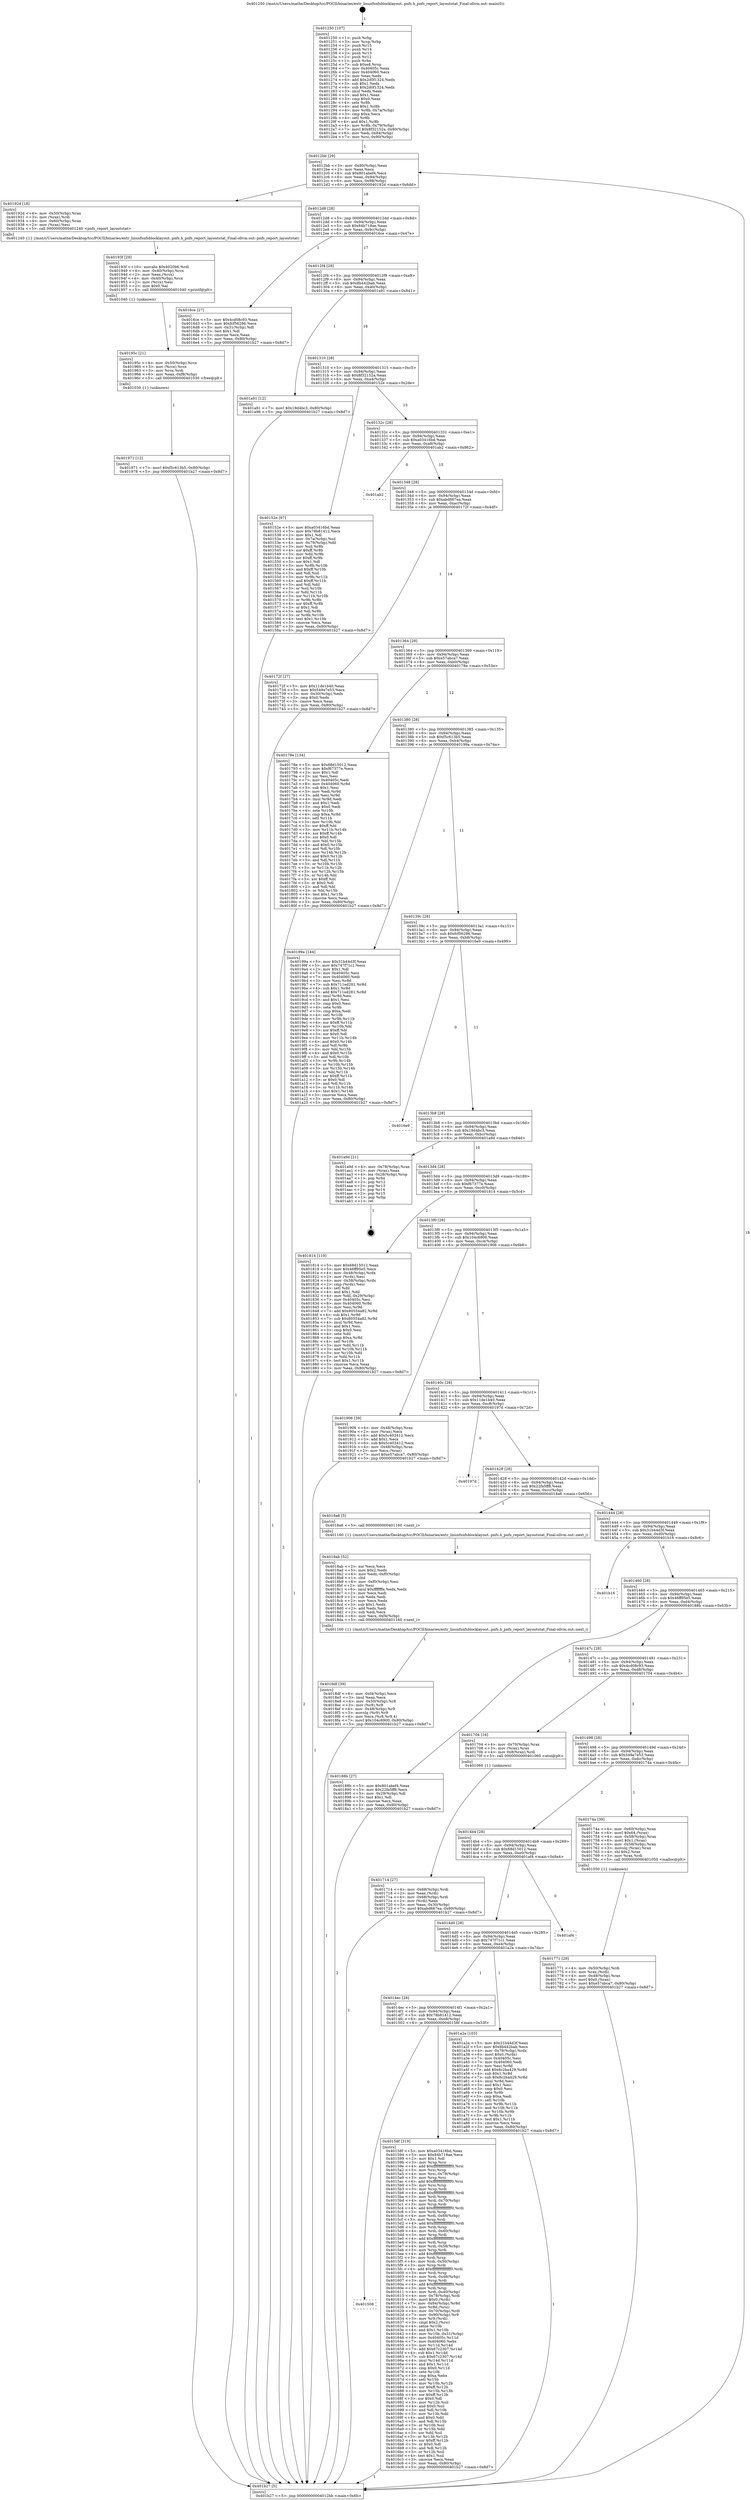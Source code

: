 digraph "0x401250" {
  label = "0x401250 (/mnt/c/Users/mathe/Desktop/tcc/POCII/binaries/extr_linuxfsnfsblocklayout..pnfs.h_pnfs_report_layoutstat_Final-ollvm.out::main(0))"
  labelloc = "t"
  node[shape=record]

  Entry [label="",width=0.3,height=0.3,shape=circle,fillcolor=black,style=filled]
  "0x4012bb" [label="{
     0x4012bb [29]\l
     | [instrs]\l
     &nbsp;&nbsp;0x4012bb \<+3\>: mov -0x80(%rbp),%eax\l
     &nbsp;&nbsp;0x4012be \<+2\>: mov %eax,%ecx\l
     &nbsp;&nbsp;0x4012c0 \<+6\>: sub $0x801abef4,%ecx\l
     &nbsp;&nbsp;0x4012c6 \<+6\>: mov %eax,-0x94(%rbp)\l
     &nbsp;&nbsp;0x4012cc \<+6\>: mov %ecx,-0x98(%rbp)\l
     &nbsp;&nbsp;0x4012d2 \<+6\>: je 000000000040192d \<main+0x6dd\>\l
  }"]
  "0x40192d" [label="{
     0x40192d [18]\l
     | [instrs]\l
     &nbsp;&nbsp;0x40192d \<+4\>: mov -0x50(%rbp),%rax\l
     &nbsp;&nbsp;0x401931 \<+3\>: mov (%rax),%rdi\l
     &nbsp;&nbsp;0x401934 \<+4\>: mov -0x60(%rbp),%rax\l
     &nbsp;&nbsp;0x401938 \<+2\>: mov (%rax),%esi\l
     &nbsp;&nbsp;0x40193a \<+5\>: call 0000000000401240 \<pnfs_report_layoutstat\>\l
     | [calls]\l
     &nbsp;&nbsp;0x401240 \{1\} (/mnt/c/Users/mathe/Desktop/tcc/POCII/binaries/extr_linuxfsnfsblocklayout..pnfs.h_pnfs_report_layoutstat_Final-ollvm.out::pnfs_report_layoutstat)\l
  }"]
  "0x4012d8" [label="{
     0x4012d8 [28]\l
     | [instrs]\l
     &nbsp;&nbsp;0x4012d8 \<+5\>: jmp 00000000004012dd \<main+0x8d\>\l
     &nbsp;&nbsp;0x4012dd \<+6\>: mov -0x94(%rbp),%eax\l
     &nbsp;&nbsp;0x4012e3 \<+5\>: sub $0x84b718ae,%eax\l
     &nbsp;&nbsp;0x4012e8 \<+6\>: mov %eax,-0x9c(%rbp)\l
     &nbsp;&nbsp;0x4012ee \<+6\>: je 00000000004016ce \<main+0x47e\>\l
  }"]
  Exit [label="",width=0.3,height=0.3,shape=circle,fillcolor=black,style=filled,peripheries=2]
  "0x4016ce" [label="{
     0x4016ce [27]\l
     | [instrs]\l
     &nbsp;&nbsp;0x4016ce \<+5\>: mov $0x4cd08c93,%eax\l
     &nbsp;&nbsp;0x4016d3 \<+5\>: mov $0xfcf56286,%ecx\l
     &nbsp;&nbsp;0x4016d8 \<+3\>: mov -0x31(%rbp),%dl\l
     &nbsp;&nbsp;0x4016db \<+3\>: test $0x1,%dl\l
     &nbsp;&nbsp;0x4016de \<+3\>: cmovne %ecx,%eax\l
     &nbsp;&nbsp;0x4016e1 \<+3\>: mov %eax,-0x80(%rbp)\l
     &nbsp;&nbsp;0x4016e4 \<+5\>: jmp 0000000000401b27 \<main+0x8d7\>\l
  }"]
  "0x4012f4" [label="{
     0x4012f4 [28]\l
     | [instrs]\l
     &nbsp;&nbsp;0x4012f4 \<+5\>: jmp 00000000004012f9 \<main+0xa9\>\l
     &nbsp;&nbsp;0x4012f9 \<+6\>: mov -0x94(%rbp),%eax\l
     &nbsp;&nbsp;0x4012ff \<+5\>: sub $0x8b442bab,%eax\l
     &nbsp;&nbsp;0x401304 \<+6\>: mov %eax,-0xa0(%rbp)\l
     &nbsp;&nbsp;0x40130a \<+6\>: je 0000000000401a91 \<main+0x841\>\l
  }"]
  "0x401971" [label="{
     0x401971 [12]\l
     | [instrs]\l
     &nbsp;&nbsp;0x401971 \<+7\>: movl $0xf5c613b5,-0x80(%rbp)\l
     &nbsp;&nbsp;0x401978 \<+5\>: jmp 0000000000401b27 \<main+0x8d7\>\l
  }"]
  "0x401a91" [label="{
     0x401a91 [12]\l
     | [instrs]\l
     &nbsp;&nbsp;0x401a91 \<+7\>: movl $0x19d4bc3,-0x80(%rbp)\l
     &nbsp;&nbsp;0x401a98 \<+5\>: jmp 0000000000401b27 \<main+0x8d7\>\l
  }"]
  "0x401310" [label="{
     0x401310 [28]\l
     | [instrs]\l
     &nbsp;&nbsp;0x401310 \<+5\>: jmp 0000000000401315 \<main+0xc5\>\l
     &nbsp;&nbsp;0x401315 \<+6\>: mov -0x94(%rbp),%eax\l
     &nbsp;&nbsp;0x40131b \<+5\>: sub $0x8f32152a,%eax\l
     &nbsp;&nbsp;0x401320 \<+6\>: mov %eax,-0xa4(%rbp)\l
     &nbsp;&nbsp;0x401326 \<+6\>: je 000000000040152e \<main+0x2de\>\l
  }"]
  "0x40195c" [label="{
     0x40195c [21]\l
     | [instrs]\l
     &nbsp;&nbsp;0x40195c \<+4\>: mov -0x50(%rbp),%rcx\l
     &nbsp;&nbsp;0x401960 \<+3\>: mov (%rcx),%rcx\l
     &nbsp;&nbsp;0x401963 \<+3\>: mov %rcx,%rdi\l
     &nbsp;&nbsp;0x401966 \<+6\>: mov %eax,-0xf8(%rbp)\l
     &nbsp;&nbsp;0x40196c \<+5\>: call 0000000000401030 \<free@plt\>\l
     | [calls]\l
     &nbsp;&nbsp;0x401030 \{1\} (unknown)\l
  }"]
  "0x40152e" [label="{
     0x40152e [97]\l
     | [instrs]\l
     &nbsp;&nbsp;0x40152e \<+5\>: mov $0xa03416bd,%eax\l
     &nbsp;&nbsp;0x401533 \<+5\>: mov $0x78b81412,%ecx\l
     &nbsp;&nbsp;0x401538 \<+2\>: mov $0x1,%dl\l
     &nbsp;&nbsp;0x40153a \<+4\>: mov -0x7a(%rbp),%sil\l
     &nbsp;&nbsp;0x40153e \<+4\>: mov -0x79(%rbp),%dil\l
     &nbsp;&nbsp;0x401542 \<+3\>: mov %sil,%r8b\l
     &nbsp;&nbsp;0x401545 \<+4\>: xor $0xff,%r8b\l
     &nbsp;&nbsp;0x401549 \<+3\>: mov %dil,%r9b\l
     &nbsp;&nbsp;0x40154c \<+4\>: xor $0xff,%r9b\l
     &nbsp;&nbsp;0x401550 \<+3\>: xor $0x1,%dl\l
     &nbsp;&nbsp;0x401553 \<+3\>: mov %r8b,%r10b\l
     &nbsp;&nbsp;0x401556 \<+4\>: and $0xff,%r10b\l
     &nbsp;&nbsp;0x40155a \<+3\>: and %dl,%sil\l
     &nbsp;&nbsp;0x40155d \<+3\>: mov %r9b,%r11b\l
     &nbsp;&nbsp;0x401560 \<+4\>: and $0xff,%r11b\l
     &nbsp;&nbsp;0x401564 \<+3\>: and %dl,%dil\l
     &nbsp;&nbsp;0x401567 \<+3\>: or %sil,%r10b\l
     &nbsp;&nbsp;0x40156a \<+3\>: or %dil,%r11b\l
     &nbsp;&nbsp;0x40156d \<+3\>: xor %r11b,%r10b\l
     &nbsp;&nbsp;0x401570 \<+3\>: or %r9b,%r8b\l
     &nbsp;&nbsp;0x401573 \<+4\>: xor $0xff,%r8b\l
     &nbsp;&nbsp;0x401577 \<+3\>: or $0x1,%dl\l
     &nbsp;&nbsp;0x40157a \<+3\>: and %dl,%r8b\l
     &nbsp;&nbsp;0x40157d \<+3\>: or %r8b,%r10b\l
     &nbsp;&nbsp;0x401580 \<+4\>: test $0x1,%r10b\l
     &nbsp;&nbsp;0x401584 \<+3\>: cmovne %ecx,%eax\l
     &nbsp;&nbsp;0x401587 \<+3\>: mov %eax,-0x80(%rbp)\l
     &nbsp;&nbsp;0x40158a \<+5\>: jmp 0000000000401b27 \<main+0x8d7\>\l
  }"]
  "0x40132c" [label="{
     0x40132c [28]\l
     | [instrs]\l
     &nbsp;&nbsp;0x40132c \<+5\>: jmp 0000000000401331 \<main+0xe1\>\l
     &nbsp;&nbsp;0x401331 \<+6\>: mov -0x94(%rbp),%eax\l
     &nbsp;&nbsp;0x401337 \<+5\>: sub $0xa03416bd,%eax\l
     &nbsp;&nbsp;0x40133c \<+6\>: mov %eax,-0xa8(%rbp)\l
     &nbsp;&nbsp;0x401342 \<+6\>: je 0000000000401ab2 \<main+0x862\>\l
  }"]
  "0x401b27" [label="{
     0x401b27 [5]\l
     | [instrs]\l
     &nbsp;&nbsp;0x401b27 \<+5\>: jmp 00000000004012bb \<main+0x6b\>\l
  }"]
  "0x401250" [label="{
     0x401250 [107]\l
     | [instrs]\l
     &nbsp;&nbsp;0x401250 \<+1\>: push %rbp\l
     &nbsp;&nbsp;0x401251 \<+3\>: mov %rsp,%rbp\l
     &nbsp;&nbsp;0x401254 \<+2\>: push %r15\l
     &nbsp;&nbsp;0x401256 \<+2\>: push %r14\l
     &nbsp;&nbsp;0x401258 \<+2\>: push %r13\l
     &nbsp;&nbsp;0x40125a \<+2\>: push %r12\l
     &nbsp;&nbsp;0x40125c \<+1\>: push %rbx\l
     &nbsp;&nbsp;0x40125d \<+7\>: sub $0xe8,%rsp\l
     &nbsp;&nbsp;0x401264 \<+7\>: mov 0x40405c,%eax\l
     &nbsp;&nbsp;0x40126b \<+7\>: mov 0x404060,%ecx\l
     &nbsp;&nbsp;0x401272 \<+2\>: mov %eax,%edx\l
     &nbsp;&nbsp;0x401274 \<+6\>: add $0x2d0f1324,%edx\l
     &nbsp;&nbsp;0x40127a \<+3\>: sub $0x1,%edx\l
     &nbsp;&nbsp;0x40127d \<+6\>: sub $0x2d0f1324,%edx\l
     &nbsp;&nbsp;0x401283 \<+3\>: imul %edx,%eax\l
     &nbsp;&nbsp;0x401286 \<+3\>: and $0x1,%eax\l
     &nbsp;&nbsp;0x401289 \<+3\>: cmp $0x0,%eax\l
     &nbsp;&nbsp;0x40128c \<+4\>: sete %r8b\l
     &nbsp;&nbsp;0x401290 \<+4\>: and $0x1,%r8b\l
     &nbsp;&nbsp;0x401294 \<+4\>: mov %r8b,-0x7a(%rbp)\l
     &nbsp;&nbsp;0x401298 \<+3\>: cmp $0xa,%ecx\l
     &nbsp;&nbsp;0x40129b \<+4\>: setl %r8b\l
     &nbsp;&nbsp;0x40129f \<+4\>: and $0x1,%r8b\l
     &nbsp;&nbsp;0x4012a3 \<+4\>: mov %r8b,-0x79(%rbp)\l
     &nbsp;&nbsp;0x4012a7 \<+7\>: movl $0x8f32152a,-0x80(%rbp)\l
     &nbsp;&nbsp;0x4012ae \<+6\>: mov %edi,-0x84(%rbp)\l
     &nbsp;&nbsp;0x4012b4 \<+7\>: mov %rsi,-0x90(%rbp)\l
  }"]
  "0x40193f" [label="{
     0x40193f [29]\l
     | [instrs]\l
     &nbsp;&nbsp;0x40193f \<+10\>: movabs $0x4020b6,%rdi\l
     &nbsp;&nbsp;0x401949 \<+4\>: mov -0x40(%rbp),%rcx\l
     &nbsp;&nbsp;0x40194d \<+2\>: mov %eax,(%rcx)\l
     &nbsp;&nbsp;0x40194f \<+4\>: mov -0x40(%rbp),%rcx\l
     &nbsp;&nbsp;0x401953 \<+2\>: mov (%rcx),%esi\l
     &nbsp;&nbsp;0x401955 \<+2\>: mov $0x0,%al\l
     &nbsp;&nbsp;0x401957 \<+5\>: call 0000000000401040 \<printf@plt\>\l
     | [calls]\l
     &nbsp;&nbsp;0x401040 \{1\} (unknown)\l
  }"]
  "0x401ab2" [label="{
     0x401ab2\l
  }", style=dashed]
  "0x401348" [label="{
     0x401348 [28]\l
     | [instrs]\l
     &nbsp;&nbsp;0x401348 \<+5\>: jmp 000000000040134d \<main+0xfd\>\l
     &nbsp;&nbsp;0x40134d \<+6\>: mov -0x94(%rbp),%eax\l
     &nbsp;&nbsp;0x401353 \<+5\>: sub $0xabd667ea,%eax\l
     &nbsp;&nbsp;0x401358 \<+6\>: mov %eax,-0xac(%rbp)\l
     &nbsp;&nbsp;0x40135e \<+6\>: je 000000000040172f \<main+0x4df\>\l
  }"]
  "0x4018df" [label="{
     0x4018df [39]\l
     | [instrs]\l
     &nbsp;&nbsp;0x4018df \<+6\>: mov -0xf4(%rbp),%ecx\l
     &nbsp;&nbsp;0x4018e5 \<+3\>: imul %eax,%ecx\l
     &nbsp;&nbsp;0x4018e8 \<+4\>: mov -0x50(%rbp),%r8\l
     &nbsp;&nbsp;0x4018ec \<+3\>: mov (%r8),%r8\l
     &nbsp;&nbsp;0x4018ef \<+4\>: mov -0x48(%rbp),%r9\l
     &nbsp;&nbsp;0x4018f3 \<+3\>: movslq (%r9),%r9\l
     &nbsp;&nbsp;0x4018f6 \<+4\>: mov %ecx,(%r8,%r9,4)\l
     &nbsp;&nbsp;0x4018fa \<+7\>: movl $0x104c6900,-0x80(%rbp)\l
     &nbsp;&nbsp;0x401901 \<+5\>: jmp 0000000000401b27 \<main+0x8d7\>\l
  }"]
  "0x40172f" [label="{
     0x40172f [27]\l
     | [instrs]\l
     &nbsp;&nbsp;0x40172f \<+5\>: mov $0x11de1b40,%eax\l
     &nbsp;&nbsp;0x401734 \<+5\>: mov $0x549a7e53,%ecx\l
     &nbsp;&nbsp;0x401739 \<+3\>: mov -0x30(%rbp),%edx\l
     &nbsp;&nbsp;0x40173c \<+3\>: cmp $0x0,%edx\l
     &nbsp;&nbsp;0x40173f \<+3\>: cmove %ecx,%eax\l
     &nbsp;&nbsp;0x401742 \<+3\>: mov %eax,-0x80(%rbp)\l
     &nbsp;&nbsp;0x401745 \<+5\>: jmp 0000000000401b27 \<main+0x8d7\>\l
  }"]
  "0x401364" [label="{
     0x401364 [28]\l
     | [instrs]\l
     &nbsp;&nbsp;0x401364 \<+5\>: jmp 0000000000401369 \<main+0x119\>\l
     &nbsp;&nbsp;0x401369 \<+6\>: mov -0x94(%rbp),%eax\l
     &nbsp;&nbsp;0x40136f \<+5\>: sub $0xe57abca7,%eax\l
     &nbsp;&nbsp;0x401374 \<+6\>: mov %eax,-0xb0(%rbp)\l
     &nbsp;&nbsp;0x40137a \<+6\>: je 000000000040178e \<main+0x53e\>\l
  }"]
  "0x4018ab" [label="{
     0x4018ab [52]\l
     | [instrs]\l
     &nbsp;&nbsp;0x4018ab \<+2\>: xor %ecx,%ecx\l
     &nbsp;&nbsp;0x4018ad \<+5\>: mov $0x2,%edx\l
     &nbsp;&nbsp;0x4018b2 \<+6\>: mov %edx,-0xf0(%rbp)\l
     &nbsp;&nbsp;0x4018b8 \<+1\>: cltd\l
     &nbsp;&nbsp;0x4018b9 \<+6\>: mov -0xf0(%rbp),%esi\l
     &nbsp;&nbsp;0x4018bf \<+2\>: idiv %esi\l
     &nbsp;&nbsp;0x4018c1 \<+6\>: imul $0xfffffffe,%edx,%edx\l
     &nbsp;&nbsp;0x4018c7 \<+2\>: mov %ecx,%edi\l
     &nbsp;&nbsp;0x4018c9 \<+2\>: sub %edx,%edi\l
     &nbsp;&nbsp;0x4018cb \<+2\>: mov %ecx,%edx\l
     &nbsp;&nbsp;0x4018cd \<+3\>: sub $0x1,%edx\l
     &nbsp;&nbsp;0x4018d0 \<+2\>: add %edx,%edi\l
     &nbsp;&nbsp;0x4018d2 \<+2\>: sub %edi,%ecx\l
     &nbsp;&nbsp;0x4018d4 \<+6\>: mov %ecx,-0xf4(%rbp)\l
     &nbsp;&nbsp;0x4018da \<+5\>: call 0000000000401160 \<next_i\>\l
     | [calls]\l
     &nbsp;&nbsp;0x401160 \{1\} (/mnt/c/Users/mathe/Desktop/tcc/POCII/binaries/extr_linuxfsnfsblocklayout..pnfs.h_pnfs_report_layoutstat_Final-ollvm.out::next_i)\l
  }"]
  "0x40178e" [label="{
     0x40178e [134]\l
     | [instrs]\l
     &nbsp;&nbsp;0x40178e \<+5\>: mov $0x68d15012,%eax\l
     &nbsp;&nbsp;0x401793 \<+5\>: mov $0xf67377e,%ecx\l
     &nbsp;&nbsp;0x401798 \<+2\>: mov $0x1,%dl\l
     &nbsp;&nbsp;0x40179a \<+2\>: xor %esi,%esi\l
     &nbsp;&nbsp;0x40179c \<+7\>: mov 0x40405c,%edi\l
     &nbsp;&nbsp;0x4017a3 \<+8\>: mov 0x404060,%r8d\l
     &nbsp;&nbsp;0x4017ab \<+3\>: sub $0x1,%esi\l
     &nbsp;&nbsp;0x4017ae \<+3\>: mov %edi,%r9d\l
     &nbsp;&nbsp;0x4017b1 \<+3\>: add %esi,%r9d\l
     &nbsp;&nbsp;0x4017b4 \<+4\>: imul %r9d,%edi\l
     &nbsp;&nbsp;0x4017b8 \<+3\>: and $0x1,%edi\l
     &nbsp;&nbsp;0x4017bb \<+3\>: cmp $0x0,%edi\l
     &nbsp;&nbsp;0x4017be \<+4\>: sete %r10b\l
     &nbsp;&nbsp;0x4017c2 \<+4\>: cmp $0xa,%r8d\l
     &nbsp;&nbsp;0x4017c6 \<+4\>: setl %r11b\l
     &nbsp;&nbsp;0x4017ca \<+3\>: mov %r10b,%bl\l
     &nbsp;&nbsp;0x4017cd \<+3\>: xor $0xff,%bl\l
     &nbsp;&nbsp;0x4017d0 \<+3\>: mov %r11b,%r14b\l
     &nbsp;&nbsp;0x4017d3 \<+4\>: xor $0xff,%r14b\l
     &nbsp;&nbsp;0x4017d7 \<+3\>: xor $0x0,%dl\l
     &nbsp;&nbsp;0x4017da \<+3\>: mov %bl,%r15b\l
     &nbsp;&nbsp;0x4017dd \<+4\>: and $0x0,%r15b\l
     &nbsp;&nbsp;0x4017e1 \<+3\>: and %dl,%r10b\l
     &nbsp;&nbsp;0x4017e4 \<+3\>: mov %r14b,%r12b\l
     &nbsp;&nbsp;0x4017e7 \<+4\>: and $0x0,%r12b\l
     &nbsp;&nbsp;0x4017eb \<+3\>: and %dl,%r11b\l
     &nbsp;&nbsp;0x4017ee \<+3\>: or %r10b,%r15b\l
     &nbsp;&nbsp;0x4017f1 \<+3\>: or %r11b,%r12b\l
     &nbsp;&nbsp;0x4017f4 \<+3\>: xor %r12b,%r15b\l
     &nbsp;&nbsp;0x4017f7 \<+3\>: or %r14b,%bl\l
     &nbsp;&nbsp;0x4017fa \<+3\>: xor $0xff,%bl\l
     &nbsp;&nbsp;0x4017fd \<+3\>: or $0x0,%dl\l
     &nbsp;&nbsp;0x401800 \<+2\>: and %dl,%bl\l
     &nbsp;&nbsp;0x401802 \<+3\>: or %bl,%r15b\l
     &nbsp;&nbsp;0x401805 \<+4\>: test $0x1,%r15b\l
     &nbsp;&nbsp;0x401809 \<+3\>: cmovne %ecx,%eax\l
     &nbsp;&nbsp;0x40180c \<+3\>: mov %eax,-0x80(%rbp)\l
     &nbsp;&nbsp;0x40180f \<+5\>: jmp 0000000000401b27 \<main+0x8d7\>\l
  }"]
  "0x401380" [label="{
     0x401380 [28]\l
     | [instrs]\l
     &nbsp;&nbsp;0x401380 \<+5\>: jmp 0000000000401385 \<main+0x135\>\l
     &nbsp;&nbsp;0x401385 \<+6\>: mov -0x94(%rbp),%eax\l
     &nbsp;&nbsp;0x40138b \<+5\>: sub $0xf5c613b5,%eax\l
     &nbsp;&nbsp;0x401390 \<+6\>: mov %eax,-0xb4(%rbp)\l
     &nbsp;&nbsp;0x401396 \<+6\>: je 000000000040199a \<main+0x74a\>\l
  }"]
  "0x401771" [label="{
     0x401771 [29]\l
     | [instrs]\l
     &nbsp;&nbsp;0x401771 \<+4\>: mov -0x50(%rbp),%rdi\l
     &nbsp;&nbsp;0x401775 \<+3\>: mov %rax,(%rdi)\l
     &nbsp;&nbsp;0x401778 \<+4\>: mov -0x48(%rbp),%rax\l
     &nbsp;&nbsp;0x40177c \<+6\>: movl $0x0,(%rax)\l
     &nbsp;&nbsp;0x401782 \<+7\>: movl $0xe57abca7,-0x80(%rbp)\l
     &nbsp;&nbsp;0x401789 \<+5\>: jmp 0000000000401b27 \<main+0x8d7\>\l
  }"]
  "0x40199a" [label="{
     0x40199a [144]\l
     | [instrs]\l
     &nbsp;&nbsp;0x40199a \<+5\>: mov $0x31b44d3f,%eax\l
     &nbsp;&nbsp;0x40199f \<+5\>: mov $0x747f71c1,%ecx\l
     &nbsp;&nbsp;0x4019a4 \<+2\>: mov $0x1,%dl\l
     &nbsp;&nbsp;0x4019a6 \<+7\>: mov 0x40405c,%esi\l
     &nbsp;&nbsp;0x4019ad \<+7\>: mov 0x404060,%edi\l
     &nbsp;&nbsp;0x4019b4 \<+3\>: mov %esi,%r8d\l
     &nbsp;&nbsp;0x4019b7 \<+7\>: sub $0x711ed281,%r8d\l
     &nbsp;&nbsp;0x4019be \<+4\>: sub $0x1,%r8d\l
     &nbsp;&nbsp;0x4019c2 \<+7\>: add $0x711ed281,%r8d\l
     &nbsp;&nbsp;0x4019c9 \<+4\>: imul %r8d,%esi\l
     &nbsp;&nbsp;0x4019cd \<+3\>: and $0x1,%esi\l
     &nbsp;&nbsp;0x4019d0 \<+3\>: cmp $0x0,%esi\l
     &nbsp;&nbsp;0x4019d3 \<+4\>: sete %r9b\l
     &nbsp;&nbsp;0x4019d7 \<+3\>: cmp $0xa,%edi\l
     &nbsp;&nbsp;0x4019da \<+4\>: setl %r10b\l
     &nbsp;&nbsp;0x4019de \<+3\>: mov %r9b,%r11b\l
     &nbsp;&nbsp;0x4019e1 \<+4\>: xor $0xff,%r11b\l
     &nbsp;&nbsp;0x4019e5 \<+3\>: mov %r10b,%bl\l
     &nbsp;&nbsp;0x4019e8 \<+3\>: xor $0xff,%bl\l
     &nbsp;&nbsp;0x4019eb \<+3\>: xor $0x0,%dl\l
     &nbsp;&nbsp;0x4019ee \<+3\>: mov %r11b,%r14b\l
     &nbsp;&nbsp;0x4019f1 \<+4\>: and $0x0,%r14b\l
     &nbsp;&nbsp;0x4019f5 \<+3\>: and %dl,%r9b\l
     &nbsp;&nbsp;0x4019f8 \<+3\>: mov %bl,%r15b\l
     &nbsp;&nbsp;0x4019fb \<+4\>: and $0x0,%r15b\l
     &nbsp;&nbsp;0x4019ff \<+3\>: and %dl,%r10b\l
     &nbsp;&nbsp;0x401a02 \<+3\>: or %r9b,%r14b\l
     &nbsp;&nbsp;0x401a05 \<+3\>: or %r10b,%r15b\l
     &nbsp;&nbsp;0x401a08 \<+3\>: xor %r15b,%r14b\l
     &nbsp;&nbsp;0x401a0b \<+3\>: or %bl,%r11b\l
     &nbsp;&nbsp;0x401a0e \<+4\>: xor $0xff,%r11b\l
     &nbsp;&nbsp;0x401a12 \<+3\>: or $0x0,%dl\l
     &nbsp;&nbsp;0x401a15 \<+3\>: and %dl,%r11b\l
     &nbsp;&nbsp;0x401a18 \<+3\>: or %r11b,%r14b\l
     &nbsp;&nbsp;0x401a1b \<+4\>: test $0x1,%r14b\l
     &nbsp;&nbsp;0x401a1f \<+3\>: cmovne %ecx,%eax\l
     &nbsp;&nbsp;0x401a22 \<+3\>: mov %eax,-0x80(%rbp)\l
     &nbsp;&nbsp;0x401a25 \<+5\>: jmp 0000000000401b27 \<main+0x8d7\>\l
  }"]
  "0x40139c" [label="{
     0x40139c [28]\l
     | [instrs]\l
     &nbsp;&nbsp;0x40139c \<+5\>: jmp 00000000004013a1 \<main+0x151\>\l
     &nbsp;&nbsp;0x4013a1 \<+6\>: mov -0x94(%rbp),%eax\l
     &nbsp;&nbsp;0x4013a7 \<+5\>: sub $0xfcf56286,%eax\l
     &nbsp;&nbsp;0x4013ac \<+6\>: mov %eax,-0xb8(%rbp)\l
     &nbsp;&nbsp;0x4013b2 \<+6\>: je 00000000004016e9 \<main+0x499\>\l
  }"]
  "0x401714" [label="{
     0x401714 [27]\l
     | [instrs]\l
     &nbsp;&nbsp;0x401714 \<+4\>: mov -0x68(%rbp),%rdi\l
     &nbsp;&nbsp;0x401718 \<+2\>: mov %eax,(%rdi)\l
     &nbsp;&nbsp;0x40171a \<+4\>: mov -0x68(%rbp),%rdi\l
     &nbsp;&nbsp;0x40171e \<+2\>: mov (%rdi),%eax\l
     &nbsp;&nbsp;0x401720 \<+3\>: mov %eax,-0x30(%rbp)\l
     &nbsp;&nbsp;0x401723 \<+7\>: movl $0xabd667ea,-0x80(%rbp)\l
     &nbsp;&nbsp;0x40172a \<+5\>: jmp 0000000000401b27 \<main+0x8d7\>\l
  }"]
  "0x4016e9" [label="{
     0x4016e9\l
  }", style=dashed]
  "0x4013b8" [label="{
     0x4013b8 [28]\l
     | [instrs]\l
     &nbsp;&nbsp;0x4013b8 \<+5\>: jmp 00000000004013bd \<main+0x16d\>\l
     &nbsp;&nbsp;0x4013bd \<+6\>: mov -0x94(%rbp),%eax\l
     &nbsp;&nbsp;0x4013c3 \<+5\>: sub $0x19d4bc3,%eax\l
     &nbsp;&nbsp;0x4013c8 \<+6\>: mov %eax,-0xbc(%rbp)\l
     &nbsp;&nbsp;0x4013ce \<+6\>: je 0000000000401a9d \<main+0x84d\>\l
  }"]
  "0x401508" [label="{
     0x401508\l
  }", style=dashed]
  "0x401a9d" [label="{
     0x401a9d [21]\l
     | [instrs]\l
     &nbsp;&nbsp;0x401a9d \<+4\>: mov -0x78(%rbp),%rax\l
     &nbsp;&nbsp;0x401aa1 \<+2\>: mov (%rax),%eax\l
     &nbsp;&nbsp;0x401aa3 \<+4\>: lea -0x28(%rbp),%rsp\l
     &nbsp;&nbsp;0x401aa7 \<+1\>: pop %rbx\l
     &nbsp;&nbsp;0x401aa8 \<+2\>: pop %r12\l
     &nbsp;&nbsp;0x401aaa \<+2\>: pop %r13\l
     &nbsp;&nbsp;0x401aac \<+2\>: pop %r14\l
     &nbsp;&nbsp;0x401aae \<+2\>: pop %r15\l
     &nbsp;&nbsp;0x401ab0 \<+1\>: pop %rbp\l
     &nbsp;&nbsp;0x401ab1 \<+1\>: ret\l
  }"]
  "0x4013d4" [label="{
     0x4013d4 [28]\l
     | [instrs]\l
     &nbsp;&nbsp;0x4013d4 \<+5\>: jmp 00000000004013d9 \<main+0x189\>\l
     &nbsp;&nbsp;0x4013d9 \<+6\>: mov -0x94(%rbp),%eax\l
     &nbsp;&nbsp;0x4013df \<+5\>: sub $0xf67377e,%eax\l
     &nbsp;&nbsp;0x4013e4 \<+6\>: mov %eax,-0xc0(%rbp)\l
     &nbsp;&nbsp;0x4013ea \<+6\>: je 0000000000401814 \<main+0x5c4\>\l
  }"]
  "0x40158f" [label="{
     0x40158f [319]\l
     | [instrs]\l
     &nbsp;&nbsp;0x40158f \<+5\>: mov $0xa03416bd,%eax\l
     &nbsp;&nbsp;0x401594 \<+5\>: mov $0x84b718ae,%ecx\l
     &nbsp;&nbsp;0x401599 \<+2\>: mov $0x1,%dl\l
     &nbsp;&nbsp;0x40159b \<+3\>: mov %rsp,%rsi\l
     &nbsp;&nbsp;0x40159e \<+4\>: add $0xfffffffffffffff0,%rsi\l
     &nbsp;&nbsp;0x4015a2 \<+3\>: mov %rsi,%rsp\l
     &nbsp;&nbsp;0x4015a5 \<+4\>: mov %rsi,-0x78(%rbp)\l
     &nbsp;&nbsp;0x4015a9 \<+3\>: mov %rsp,%rsi\l
     &nbsp;&nbsp;0x4015ac \<+4\>: add $0xfffffffffffffff0,%rsi\l
     &nbsp;&nbsp;0x4015b0 \<+3\>: mov %rsi,%rsp\l
     &nbsp;&nbsp;0x4015b3 \<+3\>: mov %rsp,%rdi\l
     &nbsp;&nbsp;0x4015b6 \<+4\>: add $0xfffffffffffffff0,%rdi\l
     &nbsp;&nbsp;0x4015ba \<+3\>: mov %rdi,%rsp\l
     &nbsp;&nbsp;0x4015bd \<+4\>: mov %rdi,-0x70(%rbp)\l
     &nbsp;&nbsp;0x4015c1 \<+3\>: mov %rsp,%rdi\l
     &nbsp;&nbsp;0x4015c4 \<+4\>: add $0xfffffffffffffff0,%rdi\l
     &nbsp;&nbsp;0x4015c8 \<+3\>: mov %rdi,%rsp\l
     &nbsp;&nbsp;0x4015cb \<+4\>: mov %rdi,-0x68(%rbp)\l
     &nbsp;&nbsp;0x4015cf \<+3\>: mov %rsp,%rdi\l
     &nbsp;&nbsp;0x4015d2 \<+4\>: add $0xfffffffffffffff0,%rdi\l
     &nbsp;&nbsp;0x4015d6 \<+3\>: mov %rdi,%rsp\l
     &nbsp;&nbsp;0x4015d9 \<+4\>: mov %rdi,-0x60(%rbp)\l
     &nbsp;&nbsp;0x4015dd \<+3\>: mov %rsp,%rdi\l
     &nbsp;&nbsp;0x4015e0 \<+4\>: add $0xfffffffffffffff0,%rdi\l
     &nbsp;&nbsp;0x4015e4 \<+3\>: mov %rdi,%rsp\l
     &nbsp;&nbsp;0x4015e7 \<+4\>: mov %rdi,-0x58(%rbp)\l
     &nbsp;&nbsp;0x4015eb \<+3\>: mov %rsp,%rdi\l
     &nbsp;&nbsp;0x4015ee \<+4\>: add $0xfffffffffffffff0,%rdi\l
     &nbsp;&nbsp;0x4015f2 \<+3\>: mov %rdi,%rsp\l
     &nbsp;&nbsp;0x4015f5 \<+4\>: mov %rdi,-0x50(%rbp)\l
     &nbsp;&nbsp;0x4015f9 \<+3\>: mov %rsp,%rdi\l
     &nbsp;&nbsp;0x4015fc \<+4\>: add $0xfffffffffffffff0,%rdi\l
     &nbsp;&nbsp;0x401600 \<+3\>: mov %rdi,%rsp\l
     &nbsp;&nbsp;0x401603 \<+4\>: mov %rdi,-0x48(%rbp)\l
     &nbsp;&nbsp;0x401607 \<+3\>: mov %rsp,%rdi\l
     &nbsp;&nbsp;0x40160a \<+4\>: add $0xfffffffffffffff0,%rdi\l
     &nbsp;&nbsp;0x40160e \<+3\>: mov %rdi,%rsp\l
     &nbsp;&nbsp;0x401611 \<+4\>: mov %rdi,-0x40(%rbp)\l
     &nbsp;&nbsp;0x401615 \<+4\>: mov -0x78(%rbp),%rdi\l
     &nbsp;&nbsp;0x401619 \<+6\>: movl $0x0,(%rdi)\l
     &nbsp;&nbsp;0x40161f \<+7\>: mov -0x84(%rbp),%r8d\l
     &nbsp;&nbsp;0x401626 \<+3\>: mov %r8d,(%rsi)\l
     &nbsp;&nbsp;0x401629 \<+4\>: mov -0x70(%rbp),%rdi\l
     &nbsp;&nbsp;0x40162d \<+7\>: mov -0x90(%rbp),%r9\l
     &nbsp;&nbsp;0x401634 \<+3\>: mov %r9,(%rdi)\l
     &nbsp;&nbsp;0x401637 \<+3\>: cmpl $0x2,(%rsi)\l
     &nbsp;&nbsp;0x40163a \<+4\>: setne %r10b\l
     &nbsp;&nbsp;0x40163e \<+4\>: and $0x1,%r10b\l
     &nbsp;&nbsp;0x401642 \<+4\>: mov %r10b,-0x31(%rbp)\l
     &nbsp;&nbsp;0x401646 \<+8\>: mov 0x40405c,%r11d\l
     &nbsp;&nbsp;0x40164e \<+7\>: mov 0x404060,%ebx\l
     &nbsp;&nbsp;0x401655 \<+3\>: mov %r11d,%r14d\l
     &nbsp;&nbsp;0x401658 \<+7\>: add $0x67c2307,%r14d\l
     &nbsp;&nbsp;0x40165f \<+4\>: sub $0x1,%r14d\l
     &nbsp;&nbsp;0x401663 \<+7\>: sub $0x67c2307,%r14d\l
     &nbsp;&nbsp;0x40166a \<+4\>: imul %r14d,%r11d\l
     &nbsp;&nbsp;0x40166e \<+4\>: and $0x1,%r11d\l
     &nbsp;&nbsp;0x401672 \<+4\>: cmp $0x0,%r11d\l
     &nbsp;&nbsp;0x401676 \<+4\>: sete %r10b\l
     &nbsp;&nbsp;0x40167a \<+3\>: cmp $0xa,%ebx\l
     &nbsp;&nbsp;0x40167d \<+4\>: setl %r15b\l
     &nbsp;&nbsp;0x401681 \<+3\>: mov %r10b,%r12b\l
     &nbsp;&nbsp;0x401684 \<+4\>: xor $0xff,%r12b\l
     &nbsp;&nbsp;0x401688 \<+3\>: mov %r15b,%r13b\l
     &nbsp;&nbsp;0x40168b \<+4\>: xor $0xff,%r13b\l
     &nbsp;&nbsp;0x40168f \<+3\>: xor $0x0,%dl\l
     &nbsp;&nbsp;0x401692 \<+3\>: mov %r12b,%sil\l
     &nbsp;&nbsp;0x401695 \<+4\>: and $0x0,%sil\l
     &nbsp;&nbsp;0x401699 \<+3\>: and %dl,%r10b\l
     &nbsp;&nbsp;0x40169c \<+3\>: mov %r13b,%dil\l
     &nbsp;&nbsp;0x40169f \<+4\>: and $0x0,%dil\l
     &nbsp;&nbsp;0x4016a3 \<+3\>: and %dl,%r15b\l
     &nbsp;&nbsp;0x4016a6 \<+3\>: or %r10b,%sil\l
     &nbsp;&nbsp;0x4016a9 \<+3\>: or %r15b,%dil\l
     &nbsp;&nbsp;0x4016ac \<+3\>: xor %dil,%sil\l
     &nbsp;&nbsp;0x4016af \<+3\>: or %r13b,%r12b\l
     &nbsp;&nbsp;0x4016b2 \<+4\>: xor $0xff,%r12b\l
     &nbsp;&nbsp;0x4016b6 \<+3\>: or $0x0,%dl\l
     &nbsp;&nbsp;0x4016b9 \<+3\>: and %dl,%r12b\l
     &nbsp;&nbsp;0x4016bc \<+3\>: or %r12b,%sil\l
     &nbsp;&nbsp;0x4016bf \<+4\>: test $0x1,%sil\l
     &nbsp;&nbsp;0x4016c3 \<+3\>: cmovne %ecx,%eax\l
     &nbsp;&nbsp;0x4016c6 \<+3\>: mov %eax,-0x80(%rbp)\l
     &nbsp;&nbsp;0x4016c9 \<+5\>: jmp 0000000000401b27 \<main+0x8d7\>\l
  }"]
  "0x401814" [label="{
     0x401814 [119]\l
     | [instrs]\l
     &nbsp;&nbsp;0x401814 \<+5\>: mov $0x68d15012,%eax\l
     &nbsp;&nbsp;0x401819 \<+5\>: mov $0x46ff95e5,%ecx\l
     &nbsp;&nbsp;0x40181e \<+4\>: mov -0x48(%rbp),%rdx\l
     &nbsp;&nbsp;0x401822 \<+2\>: mov (%rdx),%esi\l
     &nbsp;&nbsp;0x401824 \<+4\>: mov -0x58(%rbp),%rdx\l
     &nbsp;&nbsp;0x401828 \<+2\>: cmp (%rdx),%esi\l
     &nbsp;&nbsp;0x40182a \<+4\>: setl %dil\l
     &nbsp;&nbsp;0x40182e \<+4\>: and $0x1,%dil\l
     &nbsp;&nbsp;0x401832 \<+4\>: mov %dil,-0x29(%rbp)\l
     &nbsp;&nbsp;0x401836 \<+7\>: mov 0x40405c,%esi\l
     &nbsp;&nbsp;0x40183d \<+8\>: mov 0x404060,%r8d\l
     &nbsp;&nbsp;0x401845 \<+3\>: mov %esi,%r9d\l
     &nbsp;&nbsp;0x401848 \<+7\>: add $0x80554a82,%r9d\l
     &nbsp;&nbsp;0x40184f \<+4\>: sub $0x1,%r9d\l
     &nbsp;&nbsp;0x401853 \<+7\>: sub $0x80554a82,%r9d\l
     &nbsp;&nbsp;0x40185a \<+4\>: imul %r9d,%esi\l
     &nbsp;&nbsp;0x40185e \<+3\>: and $0x1,%esi\l
     &nbsp;&nbsp;0x401861 \<+3\>: cmp $0x0,%esi\l
     &nbsp;&nbsp;0x401864 \<+4\>: sete %dil\l
     &nbsp;&nbsp;0x401868 \<+4\>: cmp $0xa,%r8d\l
     &nbsp;&nbsp;0x40186c \<+4\>: setl %r10b\l
     &nbsp;&nbsp;0x401870 \<+3\>: mov %dil,%r11b\l
     &nbsp;&nbsp;0x401873 \<+3\>: and %r10b,%r11b\l
     &nbsp;&nbsp;0x401876 \<+3\>: xor %r10b,%dil\l
     &nbsp;&nbsp;0x401879 \<+3\>: or %dil,%r11b\l
     &nbsp;&nbsp;0x40187c \<+4\>: test $0x1,%r11b\l
     &nbsp;&nbsp;0x401880 \<+3\>: cmovne %ecx,%eax\l
     &nbsp;&nbsp;0x401883 \<+3\>: mov %eax,-0x80(%rbp)\l
     &nbsp;&nbsp;0x401886 \<+5\>: jmp 0000000000401b27 \<main+0x8d7\>\l
  }"]
  "0x4013f0" [label="{
     0x4013f0 [28]\l
     | [instrs]\l
     &nbsp;&nbsp;0x4013f0 \<+5\>: jmp 00000000004013f5 \<main+0x1a5\>\l
     &nbsp;&nbsp;0x4013f5 \<+6\>: mov -0x94(%rbp),%eax\l
     &nbsp;&nbsp;0x4013fb \<+5\>: sub $0x104c6900,%eax\l
     &nbsp;&nbsp;0x401400 \<+6\>: mov %eax,-0xc4(%rbp)\l
     &nbsp;&nbsp;0x401406 \<+6\>: je 0000000000401906 \<main+0x6b6\>\l
  }"]
  "0x4014ec" [label="{
     0x4014ec [28]\l
     | [instrs]\l
     &nbsp;&nbsp;0x4014ec \<+5\>: jmp 00000000004014f1 \<main+0x2a1\>\l
     &nbsp;&nbsp;0x4014f1 \<+6\>: mov -0x94(%rbp),%eax\l
     &nbsp;&nbsp;0x4014f7 \<+5\>: sub $0x78b81412,%eax\l
     &nbsp;&nbsp;0x4014fc \<+6\>: mov %eax,-0xe8(%rbp)\l
     &nbsp;&nbsp;0x401502 \<+6\>: je 000000000040158f \<main+0x33f\>\l
  }"]
  "0x401906" [label="{
     0x401906 [39]\l
     | [instrs]\l
     &nbsp;&nbsp;0x401906 \<+4\>: mov -0x48(%rbp),%rax\l
     &nbsp;&nbsp;0x40190a \<+2\>: mov (%rax),%ecx\l
     &nbsp;&nbsp;0x40190c \<+6\>: add $0x5c403412,%ecx\l
     &nbsp;&nbsp;0x401912 \<+3\>: add $0x1,%ecx\l
     &nbsp;&nbsp;0x401915 \<+6\>: sub $0x5c403412,%ecx\l
     &nbsp;&nbsp;0x40191b \<+4\>: mov -0x48(%rbp),%rax\l
     &nbsp;&nbsp;0x40191f \<+2\>: mov %ecx,(%rax)\l
     &nbsp;&nbsp;0x401921 \<+7\>: movl $0xe57abca7,-0x80(%rbp)\l
     &nbsp;&nbsp;0x401928 \<+5\>: jmp 0000000000401b27 \<main+0x8d7\>\l
  }"]
  "0x40140c" [label="{
     0x40140c [28]\l
     | [instrs]\l
     &nbsp;&nbsp;0x40140c \<+5\>: jmp 0000000000401411 \<main+0x1c1\>\l
     &nbsp;&nbsp;0x401411 \<+6\>: mov -0x94(%rbp),%eax\l
     &nbsp;&nbsp;0x401417 \<+5\>: sub $0x11de1b40,%eax\l
     &nbsp;&nbsp;0x40141c \<+6\>: mov %eax,-0xc8(%rbp)\l
     &nbsp;&nbsp;0x401422 \<+6\>: je 000000000040197d \<main+0x72d\>\l
  }"]
  "0x401a2a" [label="{
     0x401a2a [103]\l
     | [instrs]\l
     &nbsp;&nbsp;0x401a2a \<+5\>: mov $0x31b44d3f,%eax\l
     &nbsp;&nbsp;0x401a2f \<+5\>: mov $0x8b442bab,%ecx\l
     &nbsp;&nbsp;0x401a34 \<+4\>: mov -0x78(%rbp),%rdx\l
     &nbsp;&nbsp;0x401a38 \<+6\>: movl $0x0,(%rdx)\l
     &nbsp;&nbsp;0x401a3e \<+7\>: mov 0x40405c,%esi\l
     &nbsp;&nbsp;0x401a45 \<+7\>: mov 0x404060,%edi\l
     &nbsp;&nbsp;0x401a4c \<+3\>: mov %esi,%r8d\l
     &nbsp;&nbsp;0x401a4f \<+7\>: add $0x8c2ba429,%r8d\l
     &nbsp;&nbsp;0x401a56 \<+4\>: sub $0x1,%r8d\l
     &nbsp;&nbsp;0x401a5a \<+7\>: sub $0x8c2ba429,%r8d\l
     &nbsp;&nbsp;0x401a61 \<+4\>: imul %r8d,%esi\l
     &nbsp;&nbsp;0x401a65 \<+3\>: and $0x1,%esi\l
     &nbsp;&nbsp;0x401a68 \<+3\>: cmp $0x0,%esi\l
     &nbsp;&nbsp;0x401a6b \<+4\>: sete %r9b\l
     &nbsp;&nbsp;0x401a6f \<+3\>: cmp $0xa,%edi\l
     &nbsp;&nbsp;0x401a72 \<+4\>: setl %r10b\l
     &nbsp;&nbsp;0x401a76 \<+3\>: mov %r9b,%r11b\l
     &nbsp;&nbsp;0x401a79 \<+3\>: and %r10b,%r11b\l
     &nbsp;&nbsp;0x401a7c \<+3\>: xor %r10b,%r9b\l
     &nbsp;&nbsp;0x401a7f \<+3\>: or %r9b,%r11b\l
     &nbsp;&nbsp;0x401a82 \<+4\>: test $0x1,%r11b\l
     &nbsp;&nbsp;0x401a86 \<+3\>: cmovne %ecx,%eax\l
     &nbsp;&nbsp;0x401a89 \<+3\>: mov %eax,-0x80(%rbp)\l
     &nbsp;&nbsp;0x401a8c \<+5\>: jmp 0000000000401b27 \<main+0x8d7\>\l
  }"]
  "0x40197d" [label="{
     0x40197d\l
  }", style=dashed]
  "0x401428" [label="{
     0x401428 [28]\l
     | [instrs]\l
     &nbsp;&nbsp;0x401428 \<+5\>: jmp 000000000040142d \<main+0x1dd\>\l
     &nbsp;&nbsp;0x40142d \<+6\>: mov -0x94(%rbp),%eax\l
     &nbsp;&nbsp;0x401433 \<+5\>: sub $0x22fa5ff8,%eax\l
     &nbsp;&nbsp;0x401438 \<+6\>: mov %eax,-0xcc(%rbp)\l
     &nbsp;&nbsp;0x40143e \<+6\>: je 00000000004018a6 \<main+0x656\>\l
  }"]
  "0x4014d0" [label="{
     0x4014d0 [28]\l
     | [instrs]\l
     &nbsp;&nbsp;0x4014d0 \<+5\>: jmp 00000000004014d5 \<main+0x285\>\l
     &nbsp;&nbsp;0x4014d5 \<+6\>: mov -0x94(%rbp),%eax\l
     &nbsp;&nbsp;0x4014db \<+5\>: sub $0x747f71c1,%eax\l
     &nbsp;&nbsp;0x4014e0 \<+6\>: mov %eax,-0xe4(%rbp)\l
     &nbsp;&nbsp;0x4014e6 \<+6\>: je 0000000000401a2a \<main+0x7da\>\l
  }"]
  "0x4018a6" [label="{
     0x4018a6 [5]\l
     | [instrs]\l
     &nbsp;&nbsp;0x4018a6 \<+5\>: call 0000000000401160 \<next_i\>\l
     | [calls]\l
     &nbsp;&nbsp;0x401160 \{1\} (/mnt/c/Users/mathe/Desktop/tcc/POCII/binaries/extr_linuxfsnfsblocklayout..pnfs.h_pnfs_report_layoutstat_Final-ollvm.out::next_i)\l
  }"]
  "0x401444" [label="{
     0x401444 [28]\l
     | [instrs]\l
     &nbsp;&nbsp;0x401444 \<+5\>: jmp 0000000000401449 \<main+0x1f9\>\l
     &nbsp;&nbsp;0x401449 \<+6\>: mov -0x94(%rbp),%eax\l
     &nbsp;&nbsp;0x40144f \<+5\>: sub $0x31b44d3f,%eax\l
     &nbsp;&nbsp;0x401454 \<+6\>: mov %eax,-0xd0(%rbp)\l
     &nbsp;&nbsp;0x40145a \<+6\>: je 0000000000401b16 \<main+0x8c6\>\l
  }"]
  "0x401af4" [label="{
     0x401af4\l
  }", style=dashed]
  "0x401b16" [label="{
     0x401b16\l
  }", style=dashed]
  "0x401460" [label="{
     0x401460 [28]\l
     | [instrs]\l
     &nbsp;&nbsp;0x401460 \<+5\>: jmp 0000000000401465 \<main+0x215\>\l
     &nbsp;&nbsp;0x401465 \<+6\>: mov -0x94(%rbp),%eax\l
     &nbsp;&nbsp;0x40146b \<+5\>: sub $0x46ff95e5,%eax\l
     &nbsp;&nbsp;0x401470 \<+6\>: mov %eax,-0xd4(%rbp)\l
     &nbsp;&nbsp;0x401476 \<+6\>: je 000000000040188b \<main+0x63b\>\l
  }"]
  "0x4014b4" [label="{
     0x4014b4 [28]\l
     | [instrs]\l
     &nbsp;&nbsp;0x4014b4 \<+5\>: jmp 00000000004014b9 \<main+0x269\>\l
     &nbsp;&nbsp;0x4014b9 \<+6\>: mov -0x94(%rbp),%eax\l
     &nbsp;&nbsp;0x4014bf \<+5\>: sub $0x68d15012,%eax\l
     &nbsp;&nbsp;0x4014c4 \<+6\>: mov %eax,-0xe0(%rbp)\l
     &nbsp;&nbsp;0x4014ca \<+6\>: je 0000000000401af4 \<main+0x8a4\>\l
  }"]
  "0x40188b" [label="{
     0x40188b [27]\l
     | [instrs]\l
     &nbsp;&nbsp;0x40188b \<+5\>: mov $0x801abef4,%eax\l
     &nbsp;&nbsp;0x401890 \<+5\>: mov $0x22fa5ff8,%ecx\l
     &nbsp;&nbsp;0x401895 \<+3\>: mov -0x29(%rbp),%dl\l
     &nbsp;&nbsp;0x401898 \<+3\>: test $0x1,%dl\l
     &nbsp;&nbsp;0x40189b \<+3\>: cmovne %ecx,%eax\l
     &nbsp;&nbsp;0x40189e \<+3\>: mov %eax,-0x80(%rbp)\l
     &nbsp;&nbsp;0x4018a1 \<+5\>: jmp 0000000000401b27 \<main+0x8d7\>\l
  }"]
  "0x40147c" [label="{
     0x40147c [28]\l
     | [instrs]\l
     &nbsp;&nbsp;0x40147c \<+5\>: jmp 0000000000401481 \<main+0x231\>\l
     &nbsp;&nbsp;0x401481 \<+6\>: mov -0x94(%rbp),%eax\l
     &nbsp;&nbsp;0x401487 \<+5\>: sub $0x4cd08c93,%eax\l
     &nbsp;&nbsp;0x40148c \<+6\>: mov %eax,-0xd8(%rbp)\l
     &nbsp;&nbsp;0x401492 \<+6\>: je 0000000000401704 \<main+0x4b4\>\l
  }"]
  "0x40174a" [label="{
     0x40174a [39]\l
     | [instrs]\l
     &nbsp;&nbsp;0x40174a \<+4\>: mov -0x60(%rbp),%rax\l
     &nbsp;&nbsp;0x40174e \<+6\>: movl $0x64,(%rax)\l
     &nbsp;&nbsp;0x401754 \<+4\>: mov -0x58(%rbp),%rax\l
     &nbsp;&nbsp;0x401758 \<+6\>: movl $0x1,(%rax)\l
     &nbsp;&nbsp;0x40175e \<+4\>: mov -0x58(%rbp),%rax\l
     &nbsp;&nbsp;0x401762 \<+3\>: movslq (%rax),%rax\l
     &nbsp;&nbsp;0x401765 \<+4\>: shl $0x2,%rax\l
     &nbsp;&nbsp;0x401769 \<+3\>: mov %rax,%rdi\l
     &nbsp;&nbsp;0x40176c \<+5\>: call 0000000000401050 \<malloc@plt\>\l
     | [calls]\l
     &nbsp;&nbsp;0x401050 \{1\} (unknown)\l
  }"]
  "0x401704" [label="{
     0x401704 [16]\l
     | [instrs]\l
     &nbsp;&nbsp;0x401704 \<+4\>: mov -0x70(%rbp),%rax\l
     &nbsp;&nbsp;0x401708 \<+3\>: mov (%rax),%rax\l
     &nbsp;&nbsp;0x40170b \<+4\>: mov 0x8(%rax),%rdi\l
     &nbsp;&nbsp;0x40170f \<+5\>: call 0000000000401060 \<atoi@plt\>\l
     | [calls]\l
     &nbsp;&nbsp;0x401060 \{1\} (unknown)\l
  }"]
  "0x401498" [label="{
     0x401498 [28]\l
     | [instrs]\l
     &nbsp;&nbsp;0x401498 \<+5\>: jmp 000000000040149d \<main+0x24d\>\l
     &nbsp;&nbsp;0x40149d \<+6\>: mov -0x94(%rbp),%eax\l
     &nbsp;&nbsp;0x4014a3 \<+5\>: sub $0x549a7e53,%eax\l
     &nbsp;&nbsp;0x4014a8 \<+6\>: mov %eax,-0xdc(%rbp)\l
     &nbsp;&nbsp;0x4014ae \<+6\>: je 000000000040174a \<main+0x4fa\>\l
  }"]
  Entry -> "0x401250" [label=" 1"]
  "0x4012bb" -> "0x40192d" [label=" 1"]
  "0x4012bb" -> "0x4012d8" [label=" 18"]
  "0x401a9d" -> Exit [label=" 1"]
  "0x4012d8" -> "0x4016ce" [label=" 1"]
  "0x4012d8" -> "0x4012f4" [label=" 17"]
  "0x401a91" -> "0x401b27" [label=" 1"]
  "0x4012f4" -> "0x401a91" [label=" 1"]
  "0x4012f4" -> "0x401310" [label=" 16"]
  "0x401a2a" -> "0x401b27" [label=" 1"]
  "0x401310" -> "0x40152e" [label=" 1"]
  "0x401310" -> "0x40132c" [label=" 15"]
  "0x40152e" -> "0x401b27" [label=" 1"]
  "0x401250" -> "0x4012bb" [label=" 1"]
  "0x401b27" -> "0x4012bb" [label=" 18"]
  "0x40199a" -> "0x401b27" [label=" 1"]
  "0x40132c" -> "0x401ab2" [label=" 0"]
  "0x40132c" -> "0x401348" [label=" 15"]
  "0x401971" -> "0x401b27" [label=" 1"]
  "0x401348" -> "0x40172f" [label=" 1"]
  "0x401348" -> "0x401364" [label=" 14"]
  "0x40195c" -> "0x401971" [label=" 1"]
  "0x401364" -> "0x40178e" [label=" 2"]
  "0x401364" -> "0x401380" [label=" 12"]
  "0x40193f" -> "0x40195c" [label=" 1"]
  "0x401380" -> "0x40199a" [label=" 1"]
  "0x401380" -> "0x40139c" [label=" 11"]
  "0x40192d" -> "0x40193f" [label=" 1"]
  "0x40139c" -> "0x4016e9" [label=" 0"]
  "0x40139c" -> "0x4013b8" [label=" 11"]
  "0x401906" -> "0x401b27" [label=" 1"]
  "0x4013b8" -> "0x401a9d" [label=" 1"]
  "0x4013b8" -> "0x4013d4" [label=" 10"]
  "0x4018ab" -> "0x4018df" [label=" 1"]
  "0x4013d4" -> "0x401814" [label=" 2"]
  "0x4013d4" -> "0x4013f0" [label=" 8"]
  "0x4018a6" -> "0x4018ab" [label=" 1"]
  "0x4013f0" -> "0x401906" [label=" 1"]
  "0x4013f0" -> "0x40140c" [label=" 7"]
  "0x401814" -> "0x401b27" [label=" 2"]
  "0x40140c" -> "0x40197d" [label=" 0"]
  "0x40140c" -> "0x401428" [label=" 7"]
  "0x40178e" -> "0x401b27" [label=" 2"]
  "0x401428" -> "0x4018a6" [label=" 1"]
  "0x401428" -> "0x401444" [label=" 6"]
  "0x40174a" -> "0x401771" [label=" 1"]
  "0x401444" -> "0x401b16" [label=" 0"]
  "0x401444" -> "0x401460" [label=" 6"]
  "0x40172f" -> "0x401b27" [label=" 1"]
  "0x401460" -> "0x40188b" [label=" 2"]
  "0x401460" -> "0x40147c" [label=" 4"]
  "0x401704" -> "0x401714" [label=" 1"]
  "0x40147c" -> "0x401704" [label=" 1"]
  "0x40147c" -> "0x401498" [label=" 3"]
  "0x4016ce" -> "0x401b27" [label=" 1"]
  "0x401498" -> "0x40174a" [label=" 1"]
  "0x401498" -> "0x4014b4" [label=" 2"]
  "0x401714" -> "0x401b27" [label=" 1"]
  "0x4014b4" -> "0x401af4" [label=" 0"]
  "0x4014b4" -> "0x4014d0" [label=" 2"]
  "0x401771" -> "0x401b27" [label=" 1"]
  "0x4014d0" -> "0x401a2a" [label=" 1"]
  "0x4014d0" -> "0x4014ec" [label=" 1"]
  "0x40188b" -> "0x401b27" [label=" 2"]
  "0x4014ec" -> "0x40158f" [label=" 1"]
  "0x4014ec" -> "0x401508" [label=" 0"]
  "0x4018df" -> "0x401b27" [label=" 1"]
  "0x40158f" -> "0x401b27" [label=" 1"]
}
